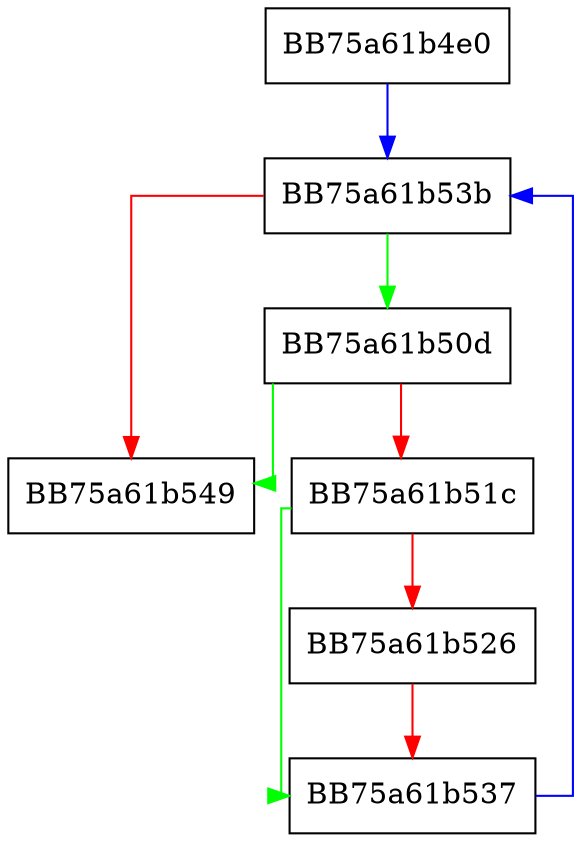 digraph _Do_call {
  node [shape="box"];
  graph [splines=ortho];
  BB75a61b4e0 -> BB75a61b53b [color="blue"];
  BB75a61b50d -> BB75a61b549 [color="green"];
  BB75a61b50d -> BB75a61b51c [color="red"];
  BB75a61b51c -> BB75a61b537 [color="green"];
  BB75a61b51c -> BB75a61b526 [color="red"];
  BB75a61b526 -> BB75a61b537 [color="red"];
  BB75a61b537 -> BB75a61b53b [color="blue"];
  BB75a61b53b -> BB75a61b50d [color="green"];
  BB75a61b53b -> BB75a61b549 [color="red"];
}